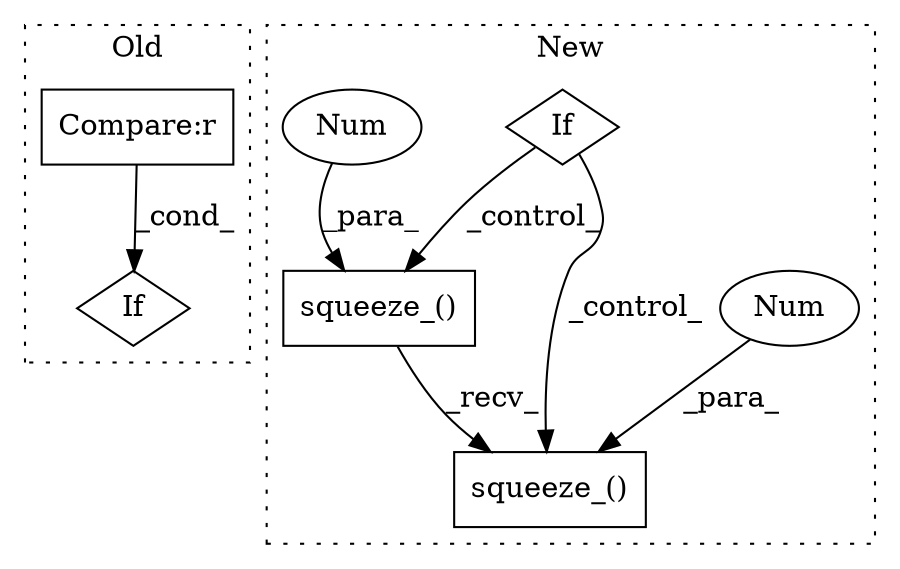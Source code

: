 digraph G {
subgraph cluster0 {
1 [label="If" a="96" s="1819" l="3" shape="diamond"];
7 [label="Compare:r" a="40" s="1822" l="28" shape="box"];
label = "Old";
style="dotted";
}
subgraph cluster1 {
2 [label="squeeze_()" a="75" s="4914,4943" l="28,1" shape="box"];
3 [label="Num" a="76" s="4942" l="1" shape="ellipse"];
4 [label="squeeze_()" a="75" s="4914,4931" l="16,1" shape="box"];
5 [label="If" a="96" s="4768" l="0" shape="diamond"];
6 [label="Num" a="76" s="4930" l="1" shape="ellipse"];
label = "New";
style="dotted";
}
3 -> 2 [label="_para_"];
4 -> 2 [label="_recv_"];
5 -> 2 [label="_control_"];
5 -> 4 [label="_control_"];
6 -> 4 [label="_para_"];
7 -> 1 [label="_cond_"];
}